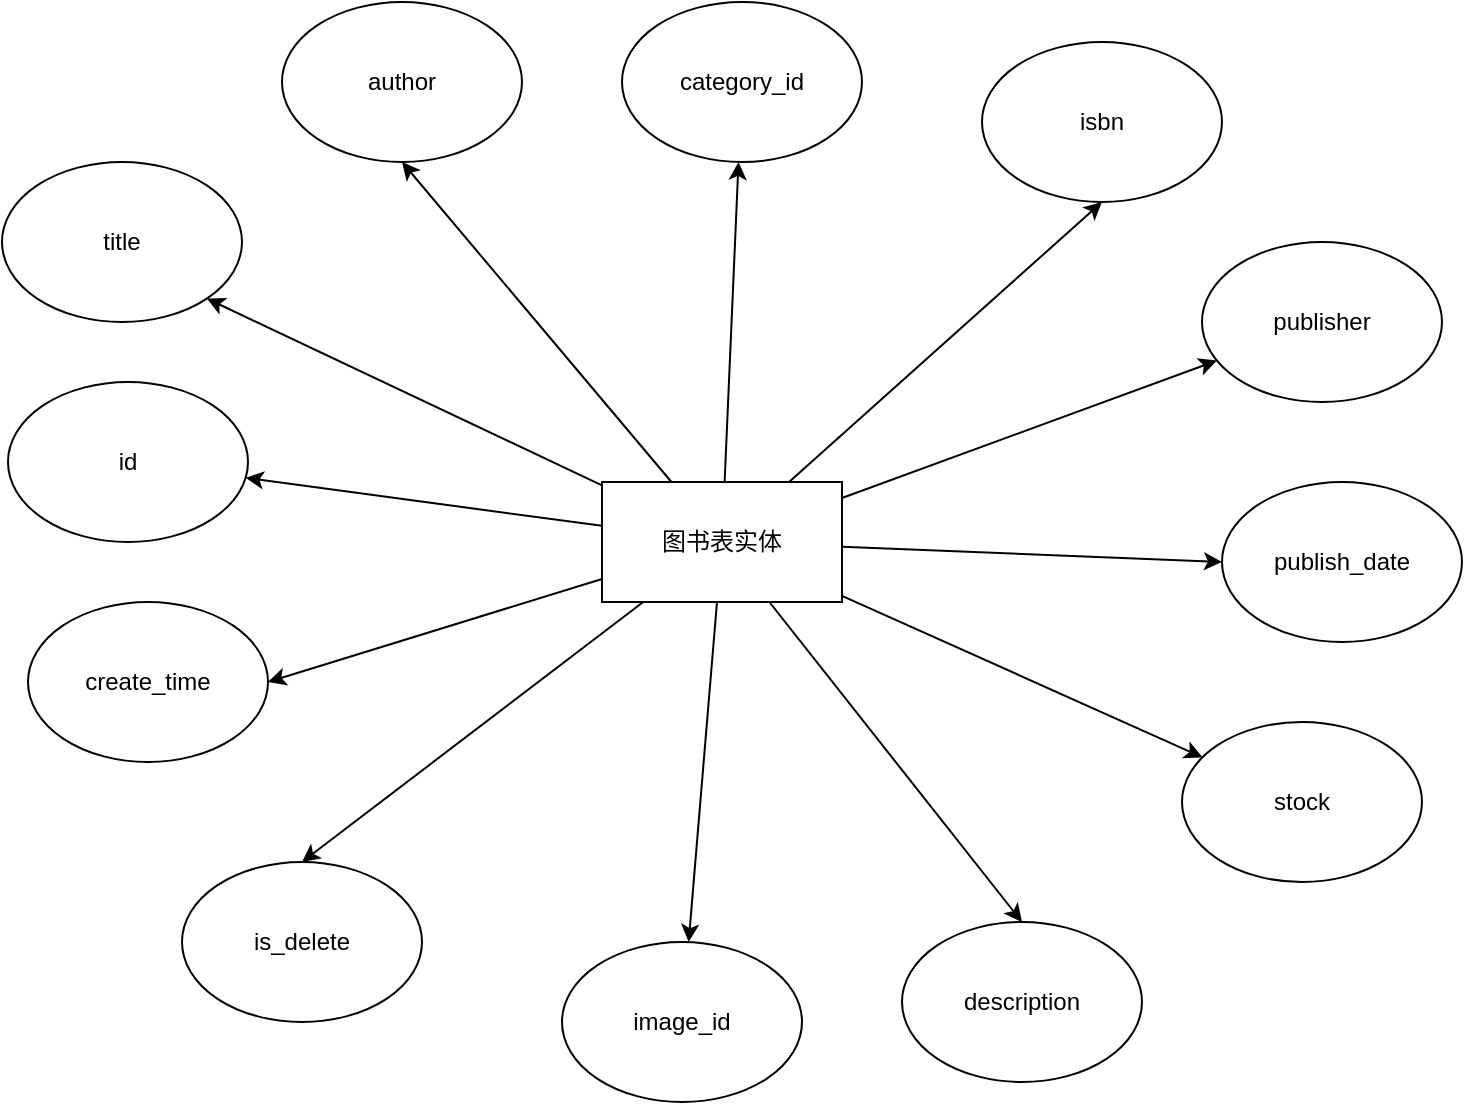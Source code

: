 <mxfile>
    <diagram id="YTGRNDIYLsDVCo5CeeWu" name="第 1 页">
        <mxGraphModel dx="1258" dy="783" grid="0" gridSize="10" guides="1" tooltips="1" connect="1" arrows="1" fold="1" page="1" pageScale="1" pageWidth="827" pageHeight="1169" math="0" shadow="0">
            <root>
                <mxCell id="0"/>
                <mxCell id="1" parent="0"/>
                <mxCell id="15" style="edgeStyle=none;html=1;" parent="1" source="2" target="16" edge="1">
                    <mxGeometry relative="1" as="geometry">
                        <mxPoint x="590" y="360" as="targetPoint"/>
                    </mxGeometry>
                </mxCell>
                <mxCell id="17" style="edgeStyle=none;html=1;" parent="1" source="2" target="7" edge="1">
                    <mxGeometry relative="1" as="geometry"/>
                </mxCell>
                <mxCell id="19" style="edgeStyle=none;html=1;entryX=0;entryY=0.5;entryDx=0;entryDy=0;" parent="1" source="2" target="13" edge="1">
                    <mxGeometry relative="1" as="geometry"/>
                </mxCell>
                <mxCell id="20" style="edgeStyle=none;html=1;entryX=0.5;entryY=1;entryDx=0;entryDy=0;" parent="1" source="2" target="6" edge="1">
                    <mxGeometry relative="1" as="geometry"/>
                </mxCell>
                <mxCell id="21" style="edgeStyle=none;html=1;" parent="1" source="2" target="5" edge="1">
                    <mxGeometry relative="1" as="geometry"/>
                </mxCell>
                <mxCell id="25" style="edgeStyle=none;html=1;entryX=0.5;entryY=1;entryDx=0;entryDy=0;" parent="1" source="2" target="4" edge="1">
                    <mxGeometry relative="1" as="geometry"/>
                </mxCell>
                <mxCell id="26" style="edgeStyle=none;html=1;entryX=1;entryY=1;entryDx=0;entryDy=0;" parent="1" source="2" target="3" edge="1">
                    <mxGeometry relative="1" as="geometry"/>
                </mxCell>
                <mxCell id="32" style="edgeStyle=none;html=1;entryX=1;entryY=0.5;entryDx=0;entryDy=0;" parent="1" source="2" target="31" edge="1">
                    <mxGeometry relative="1" as="geometry"/>
                </mxCell>
                <mxCell id="33" style="edgeStyle=none;html=1;entryX=0.5;entryY=0;entryDx=0;entryDy=0;" parent="1" source="2" target="30" edge="1">
                    <mxGeometry relative="1" as="geometry"/>
                </mxCell>
                <mxCell id="35" style="edgeStyle=none;html=1;entryX=0.5;entryY=0;entryDx=0;entryDy=0;" parent="1" source="2" target="27" edge="1">
                    <mxGeometry relative="1" as="geometry"/>
                </mxCell>
                <mxCell id="36" style="edgeStyle=none;html=1;" edge="1" parent="1" source="2" target="37">
                    <mxGeometry relative="1" as="geometry">
                        <mxPoint x="106.8" y="314.4" as="targetPoint"/>
                    </mxGeometry>
                </mxCell>
                <mxCell id="2" value="图书表实体" style="rounded=0;whiteSpace=wrap;html=1;" parent="1" vertex="1">
                    <mxGeometry x="330" y="330" width="120" height="60" as="geometry"/>
                </mxCell>
                <mxCell id="3" value="title" style="ellipse;whiteSpace=wrap;html=1;" parent="1" vertex="1">
                    <mxGeometry x="30" y="170" width="120" height="80" as="geometry"/>
                </mxCell>
                <mxCell id="4" value="author" style="ellipse;whiteSpace=wrap;html=1;" parent="1" vertex="1">
                    <mxGeometry x="170" y="90" width="120" height="80" as="geometry"/>
                </mxCell>
                <mxCell id="5" value="category_id" style="ellipse;whiteSpace=wrap;html=1;" parent="1" vertex="1">
                    <mxGeometry x="340" y="90" width="120" height="80" as="geometry"/>
                </mxCell>
                <mxCell id="6" value="isbn" style="ellipse;whiteSpace=wrap;html=1;" parent="1" vertex="1">
                    <mxGeometry x="520" y="110" width="120" height="80" as="geometry"/>
                </mxCell>
                <mxCell id="7" value="publisher" style="ellipse;whiteSpace=wrap;html=1;" parent="1" vertex="1">
                    <mxGeometry x="630" y="210" width="120" height="80" as="geometry"/>
                </mxCell>
                <mxCell id="13" value="publish_date" style="ellipse;whiteSpace=wrap;html=1;" parent="1" vertex="1">
                    <mxGeometry x="640" y="330" width="120" height="80" as="geometry"/>
                </mxCell>
                <mxCell id="16" value="stock" style="ellipse;whiteSpace=wrap;html=1;" parent="1" vertex="1">
                    <mxGeometry x="620" y="450" width="120" height="80" as="geometry"/>
                </mxCell>
                <mxCell id="27" value="description" style="ellipse;whiteSpace=wrap;html=1;" parent="1" vertex="1">
                    <mxGeometry x="480" y="550" width="120" height="80" as="geometry"/>
                </mxCell>
                <mxCell id="28" value="image_id" style="ellipse;whiteSpace=wrap;html=1;" parent="1" vertex="1">
                    <mxGeometry x="310" y="560" width="120" height="80" as="geometry"/>
                </mxCell>
                <mxCell id="30" value="is_delete" style="ellipse;whiteSpace=wrap;html=1;" parent="1" vertex="1">
                    <mxGeometry x="120" y="520" width="120" height="80" as="geometry"/>
                </mxCell>
                <mxCell id="31" value="create_time" style="ellipse;whiteSpace=wrap;html=1;" parent="1" vertex="1">
                    <mxGeometry x="43" y="390" width="120" height="80" as="geometry"/>
                </mxCell>
                <mxCell id="34" style="edgeStyle=none;html=1;" parent="1" source="2" target="28" edge="1">
                    <mxGeometry relative="1" as="geometry"/>
                </mxCell>
                <mxCell id="37" value="id" style="ellipse;whiteSpace=wrap;html=1;" vertex="1" parent="1">
                    <mxGeometry x="33.0" y="280.0" width="120" height="80" as="geometry"/>
                </mxCell>
            </root>
        </mxGraphModel>
    </diagram>
</mxfile>
